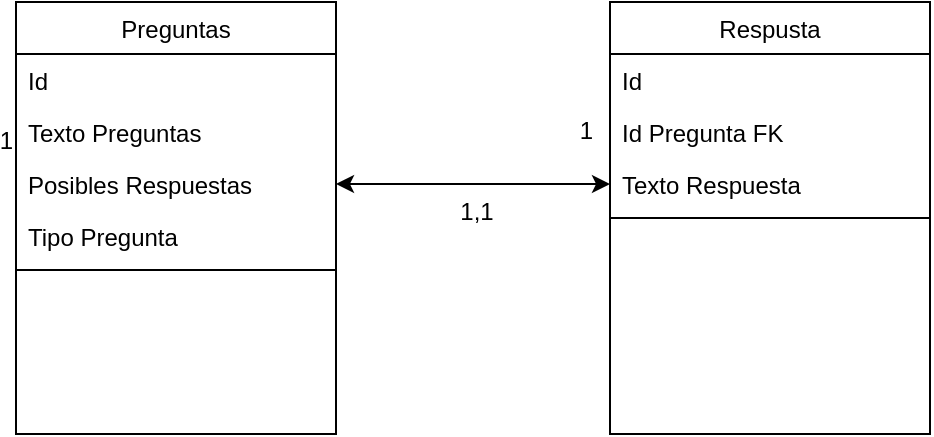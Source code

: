 <mxfile version="20.4.1" type="device"><diagram id="C5RBs43oDa-KdzZeNtuy" name="Page-1"><mxGraphModel dx="1038" dy="547" grid="1" gridSize="10" guides="1" tooltips="1" connect="1" arrows="1" fold="1" page="1" pageScale="1" pageWidth="827" pageHeight="1169" math="0" shadow="0"><root><mxCell id="WIyWlLk6GJQsqaUBKTNV-0"/><mxCell id="WIyWlLk6GJQsqaUBKTNV-1" parent="WIyWlLk6GJQsqaUBKTNV-0"/><mxCell id="m0ScqQQjFb-0DLGXQLaI-10" value="Preguntas" style="swimlane;fontStyle=0;align=center;verticalAlign=top;childLayout=stackLayout;horizontal=1;startSize=26;horizontalStack=0;resizeParent=1;resizeLast=0;collapsible=1;marginBottom=0;rounded=0;shadow=0;strokeWidth=1;" vertex="1" parent="WIyWlLk6GJQsqaUBKTNV-1"><mxGeometry x="200" y="180" width="160" height="216" as="geometry"><mxRectangle x="550" y="140" width="160" height="26" as="alternateBounds"/></mxGeometry></mxCell><mxCell id="m0ScqQQjFb-0DLGXQLaI-11" value="Id" style="text;align=left;verticalAlign=top;spacingLeft=4;spacingRight=4;overflow=hidden;rotatable=0;points=[[0,0.5],[1,0.5]];portConstraint=eastwest;" vertex="1" parent="m0ScqQQjFb-0DLGXQLaI-10"><mxGeometry y="26" width="160" height="26" as="geometry"/></mxCell><mxCell id="m0ScqQQjFb-0DLGXQLaI-12" value="Texto Preguntas" style="text;align=left;verticalAlign=top;spacingLeft=4;spacingRight=4;overflow=hidden;rotatable=0;points=[[0,0.5],[1,0.5]];portConstraint=eastwest;rounded=0;shadow=0;html=0;" vertex="1" parent="m0ScqQQjFb-0DLGXQLaI-10"><mxGeometry y="52" width="160" height="26" as="geometry"/></mxCell><mxCell id="m0ScqQQjFb-0DLGXQLaI-13" value="Posibles Respuestas&#10;" style="text;align=left;verticalAlign=top;spacingLeft=4;spacingRight=4;overflow=hidden;rotatable=0;points=[[0,0.5],[1,0.5]];portConstraint=eastwest;rounded=0;shadow=0;html=0;" vertex="1" parent="m0ScqQQjFb-0DLGXQLaI-10"><mxGeometry y="78" width="160" height="26" as="geometry"/></mxCell><mxCell id="m0ScqQQjFb-0DLGXQLaI-15" value="Tipo Pregunta" style="text;align=left;verticalAlign=top;spacingLeft=4;spacingRight=4;overflow=hidden;rotatable=0;points=[[0,0.5],[1,0.5]];portConstraint=eastwest;rounded=0;shadow=0;html=0;" vertex="1" parent="m0ScqQQjFb-0DLGXQLaI-10"><mxGeometry y="104" width="160" height="26" as="geometry"/></mxCell><mxCell id="m0ScqQQjFb-0DLGXQLaI-16" value="" style="line;html=1;strokeWidth=1;align=left;verticalAlign=middle;spacingTop=-1;spacingLeft=3;spacingRight=3;rotatable=0;labelPosition=right;points=[];portConstraint=eastwest;" vertex="1" parent="m0ScqQQjFb-0DLGXQLaI-10"><mxGeometry y="130" width="160" height="8" as="geometry"/></mxCell><mxCell id="m0ScqQQjFb-0DLGXQLaI-19" value="1" style="resizable=0;align=right;verticalAlign=bottom;labelBackgroundColor=none;fontSize=12;" connectable="0" vertex="1" parent="WIyWlLk6GJQsqaUBKTNV-1"><mxGeometry x="200" y="258" as="geometry"/></mxCell><mxCell id="m0ScqQQjFb-0DLGXQLaI-20" value="Respusta" style="swimlane;fontStyle=0;align=center;verticalAlign=top;childLayout=stackLayout;horizontal=1;startSize=26;horizontalStack=0;resizeParent=1;resizeLast=0;collapsible=1;marginBottom=0;rounded=0;shadow=0;strokeWidth=1;" vertex="1" parent="WIyWlLk6GJQsqaUBKTNV-1"><mxGeometry x="497" y="180" width="160" height="216" as="geometry"><mxRectangle x="550" y="140" width="160" height="26" as="alternateBounds"/></mxGeometry></mxCell><mxCell id="m0ScqQQjFb-0DLGXQLaI-21" value="Id" style="text;align=left;verticalAlign=top;spacingLeft=4;spacingRight=4;overflow=hidden;rotatable=0;points=[[0,0.5],[1,0.5]];portConstraint=eastwest;" vertex="1" parent="m0ScqQQjFb-0DLGXQLaI-20"><mxGeometry y="26" width="160" height="26" as="geometry"/></mxCell><mxCell id="m0ScqQQjFb-0DLGXQLaI-22" value="Id Pregunta FK" style="text;align=left;verticalAlign=top;spacingLeft=4;spacingRight=4;overflow=hidden;rotatable=0;points=[[0,0.5],[1,0.5]];portConstraint=eastwest;rounded=0;shadow=0;html=0;" vertex="1" parent="m0ScqQQjFb-0DLGXQLaI-20"><mxGeometry y="52" width="160" height="26" as="geometry"/></mxCell><mxCell id="m0ScqQQjFb-0DLGXQLaI-23" value="Texto Respuesta" style="text;align=left;verticalAlign=top;spacingLeft=4;spacingRight=4;overflow=hidden;rotatable=0;points=[[0,0.5],[1,0.5]];portConstraint=eastwest;rounded=0;shadow=0;html=0;" vertex="1" parent="m0ScqQQjFb-0DLGXQLaI-20"><mxGeometry y="78" width="160" height="26" as="geometry"/></mxCell><mxCell id="m0ScqQQjFb-0DLGXQLaI-25" value="" style="line;html=1;strokeWidth=1;align=left;verticalAlign=middle;spacingTop=-1;spacingLeft=3;spacingRight=3;rotatable=0;labelPosition=right;points=[];portConstraint=eastwest;" vertex="1" parent="m0ScqQQjFb-0DLGXQLaI-20"><mxGeometry y="104" width="160" height="8" as="geometry"/></mxCell><mxCell id="m0ScqQQjFb-0DLGXQLaI-26" value="1" style="resizable=0;align=right;verticalAlign=bottom;labelBackgroundColor=none;fontSize=12;" connectable="0" vertex="1" parent="WIyWlLk6GJQsqaUBKTNV-1"><mxGeometry x="490" y="253" as="geometry"/></mxCell><mxCell id="m0ScqQQjFb-0DLGXQLaI-39" style="edgeStyle=none;rounded=0;orthogonalLoop=1;jettySize=auto;html=1;exitX=1;exitY=0.5;exitDx=0;exitDy=0;entryX=0;entryY=0.5;entryDx=0;entryDy=0;startArrow=classic;startFill=1;" edge="1" parent="WIyWlLk6GJQsqaUBKTNV-1" source="m0ScqQQjFb-0DLGXQLaI-13" target="m0ScqQQjFb-0DLGXQLaI-23"><mxGeometry relative="1" as="geometry"/></mxCell><mxCell id="m0ScqQQjFb-0DLGXQLaI-40" value="1,1" style="text;html=1;align=center;verticalAlign=middle;resizable=0;points=[];autosize=1;strokeColor=none;fillColor=none;" vertex="1" parent="WIyWlLk6GJQsqaUBKTNV-1"><mxGeometry x="410" y="270" width="40" height="30" as="geometry"/></mxCell></root></mxGraphModel></diagram></mxfile>